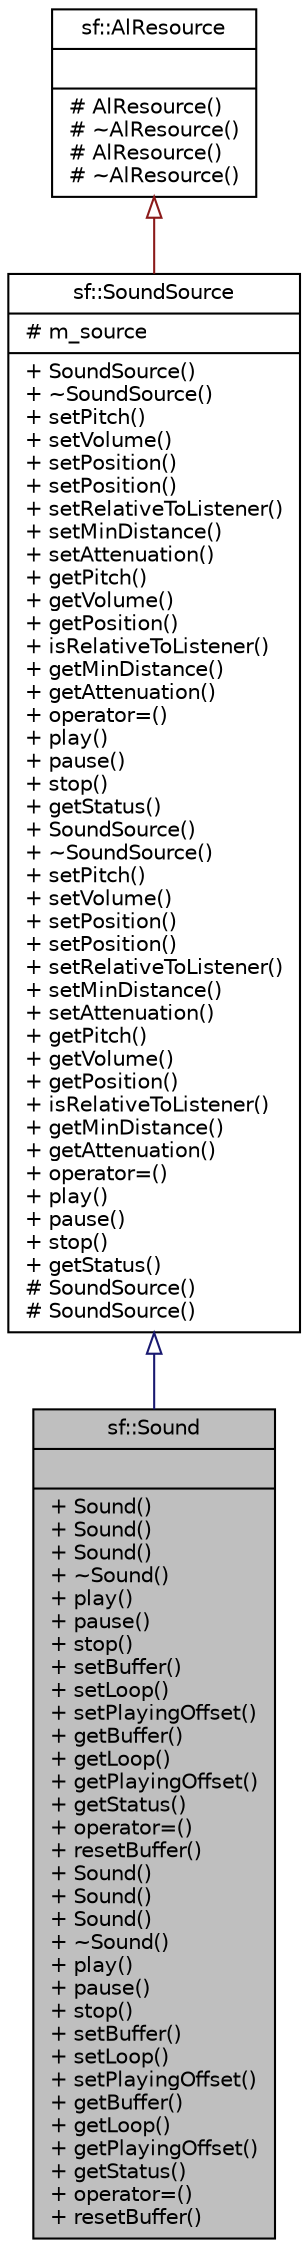 digraph "sf::Sound"
{
 // LATEX_PDF_SIZE
  edge [fontname="Helvetica",fontsize="10",labelfontname="Helvetica",labelfontsize="10"];
  node [fontname="Helvetica",fontsize="10",shape=record];
  Node1 [label="{sf::Sound\n||+ Sound()\l+ Sound()\l+ Sound()\l+ ~Sound()\l+ play()\l+ pause()\l+ stop()\l+ setBuffer()\l+ setLoop()\l+ setPlayingOffset()\l+ getBuffer()\l+ getLoop()\l+ getPlayingOffset()\l+ getStatus()\l+ operator=()\l+ resetBuffer()\l+ Sound()\l+ Sound()\l+ Sound()\l+ ~Sound()\l+ play()\l+ pause()\l+ stop()\l+ setBuffer()\l+ setLoop()\l+ setPlayingOffset()\l+ getBuffer()\l+ getLoop()\l+ getPlayingOffset()\l+ getStatus()\l+ operator=()\l+ resetBuffer()\l}",height=0.2,width=0.4,color="black", fillcolor="grey75", style="filled", fontcolor="black",tooltip="Regular sound that can be played in the audio environment."];
  Node2 -> Node1 [dir="back",color="midnightblue",fontsize="10",style="solid",arrowtail="onormal",fontname="Helvetica"];
  Node2 [label="{sf::SoundSource\n|# m_source\l|+ SoundSource()\l+ ~SoundSource()\l+ setPitch()\l+ setVolume()\l+ setPosition()\l+ setPosition()\l+ setRelativeToListener()\l+ setMinDistance()\l+ setAttenuation()\l+ getPitch()\l+ getVolume()\l+ getPosition()\l+ isRelativeToListener()\l+ getMinDistance()\l+ getAttenuation()\l+ operator=()\l+ play()\l+ pause()\l+ stop()\l+ getStatus()\l+ SoundSource()\l+ ~SoundSource()\l+ setPitch()\l+ setVolume()\l+ setPosition()\l+ setPosition()\l+ setRelativeToListener()\l+ setMinDistance()\l+ setAttenuation()\l+ getPitch()\l+ getVolume()\l+ getPosition()\l+ isRelativeToListener()\l+ getMinDistance()\l+ getAttenuation()\l+ operator=()\l+ play()\l+ pause()\l+ stop()\l+ getStatus()\l# SoundSource()\l# SoundSource()\l}",height=0.2,width=0.4,color="black", fillcolor="white", style="filled",URL="$classsf_1_1SoundSource.html",tooltip="Base class defining a sound's properties."];
  Node3 -> Node2 [dir="back",color="firebrick4",fontsize="10",style="solid",arrowtail="onormal",fontname="Helvetica"];
  Node3 [label="{sf::AlResource\n||# AlResource()\l# ~AlResource()\l# AlResource()\l# ~AlResource()\l}",height=0.2,width=0.4,color="black", fillcolor="white", style="filled",URL="$classsf_1_1AlResource.html",tooltip="Base class for classes that require an OpenAL context."];
}
